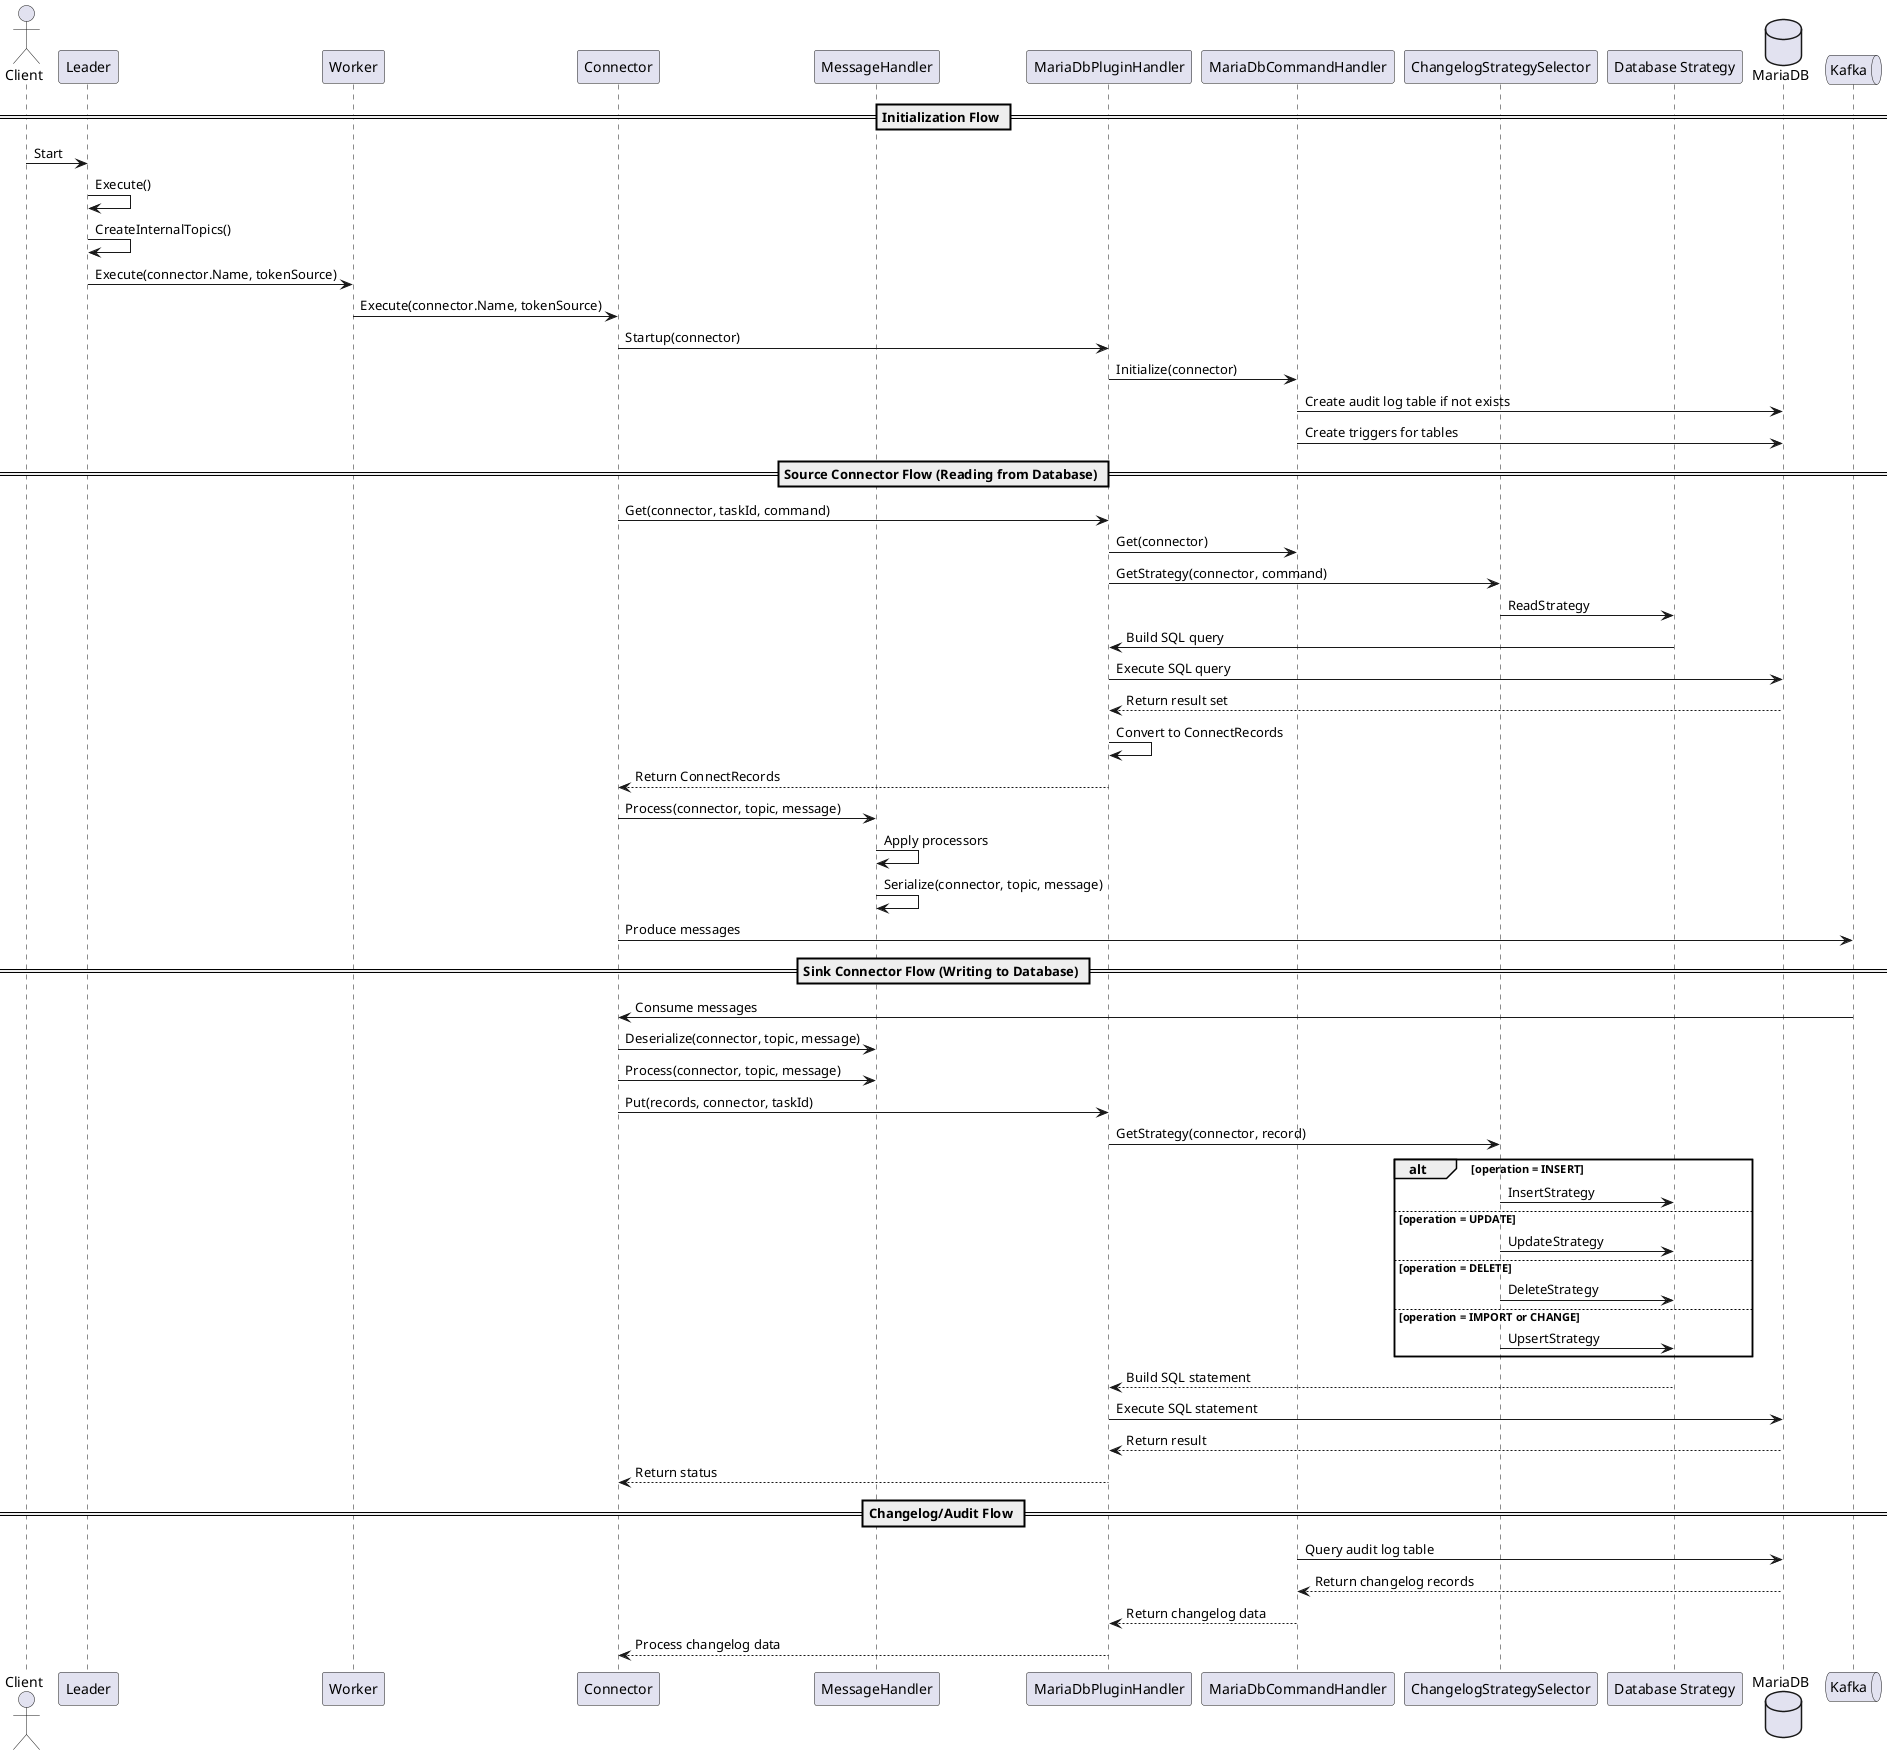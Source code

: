 @startuml Kafka Connect .NET Sequence Diagram

actor Client
participant Leader
participant Worker
participant Connector
participant MessageHandler
participant "MariaDbPluginHandler" as PluginHandler
participant "MariaDbCommandHandler" as CommandHandler
participant "ChangelogStrategySelector" as StrategySelector
participant "Database Strategy" as Strategy
database "MariaDB" as Database
queue "Kafka" as Kafka

== Initialization Flow ==

Client -> Leader: Start
Leader -> Leader: Execute()
Leader -> Leader: CreateInternalTopics()
Leader -> Worker: Execute(connector.Name, tokenSource)
Worker -> Connector: Execute(connector.Name, tokenSource)
Connector -> PluginHandler: Startup(connector)
PluginHandler -> CommandHandler: Initialize(connector)
CommandHandler -> Database: Create audit log table if not exists
CommandHandler -> Database: Create triggers for tables

== Source Connector Flow (Reading from Database) ==

Connector -> PluginHandler: Get(connector, taskId, command)
PluginHandler -> CommandHandler: Get(connector)
PluginHandler -> StrategySelector: GetStrategy(connector, command)
StrategySelector -> Strategy: ReadStrategy
Strategy -> PluginHandler: Build SQL query
PluginHandler -> Database: Execute SQL query
Database --> PluginHandler: Return result set
PluginHandler -> PluginHandler: Convert to ConnectRecords
PluginHandler --> Connector: Return ConnectRecords
Connector -> MessageHandler: Process(connector, topic, message)
MessageHandler -> MessageHandler: Apply processors
MessageHandler -> MessageHandler: Serialize(connector, topic, message)
Connector -> Kafka: Produce messages

== Sink Connector Flow (Writing to Database) ==

Kafka -> Connector: Consume messages
Connector -> MessageHandler: Deserialize(connector, topic, message)
Connector -> MessageHandler: Process(connector, topic, message)
Connector -> PluginHandler: Put(records, connector, taskId)
PluginHandler -> StrategySelector: GetStrategy(connector, record)

alt operation = INSERT
    StrategySelector -> Strategy: InsertStrategy
else operation = UPDATE
    StrategySelector -> Strategy: UpdateStrategy
else operation = DELETE
    StrategySelector -> Strategy: DeleteStrategy
else operation = IMPORT or CHANGE
    StrategySelector -> Strategy: UpsertStrategy
end

Strategy --> PluginHandler: Build SQL statement
PluginHandler -> Database: Execute SQL statement
Database --> PluginHandler: Return result
PluginHandler --> Connector: Return status

== Changelog/Audit Flow ==

CommandHandler -> Database: Query audit log table
Database --> CommandHandler: Return changelog records
CommandHandler --> PluginHandler: Return changelog data
PluginHandler --> Connector: Process changelog data

@enduml